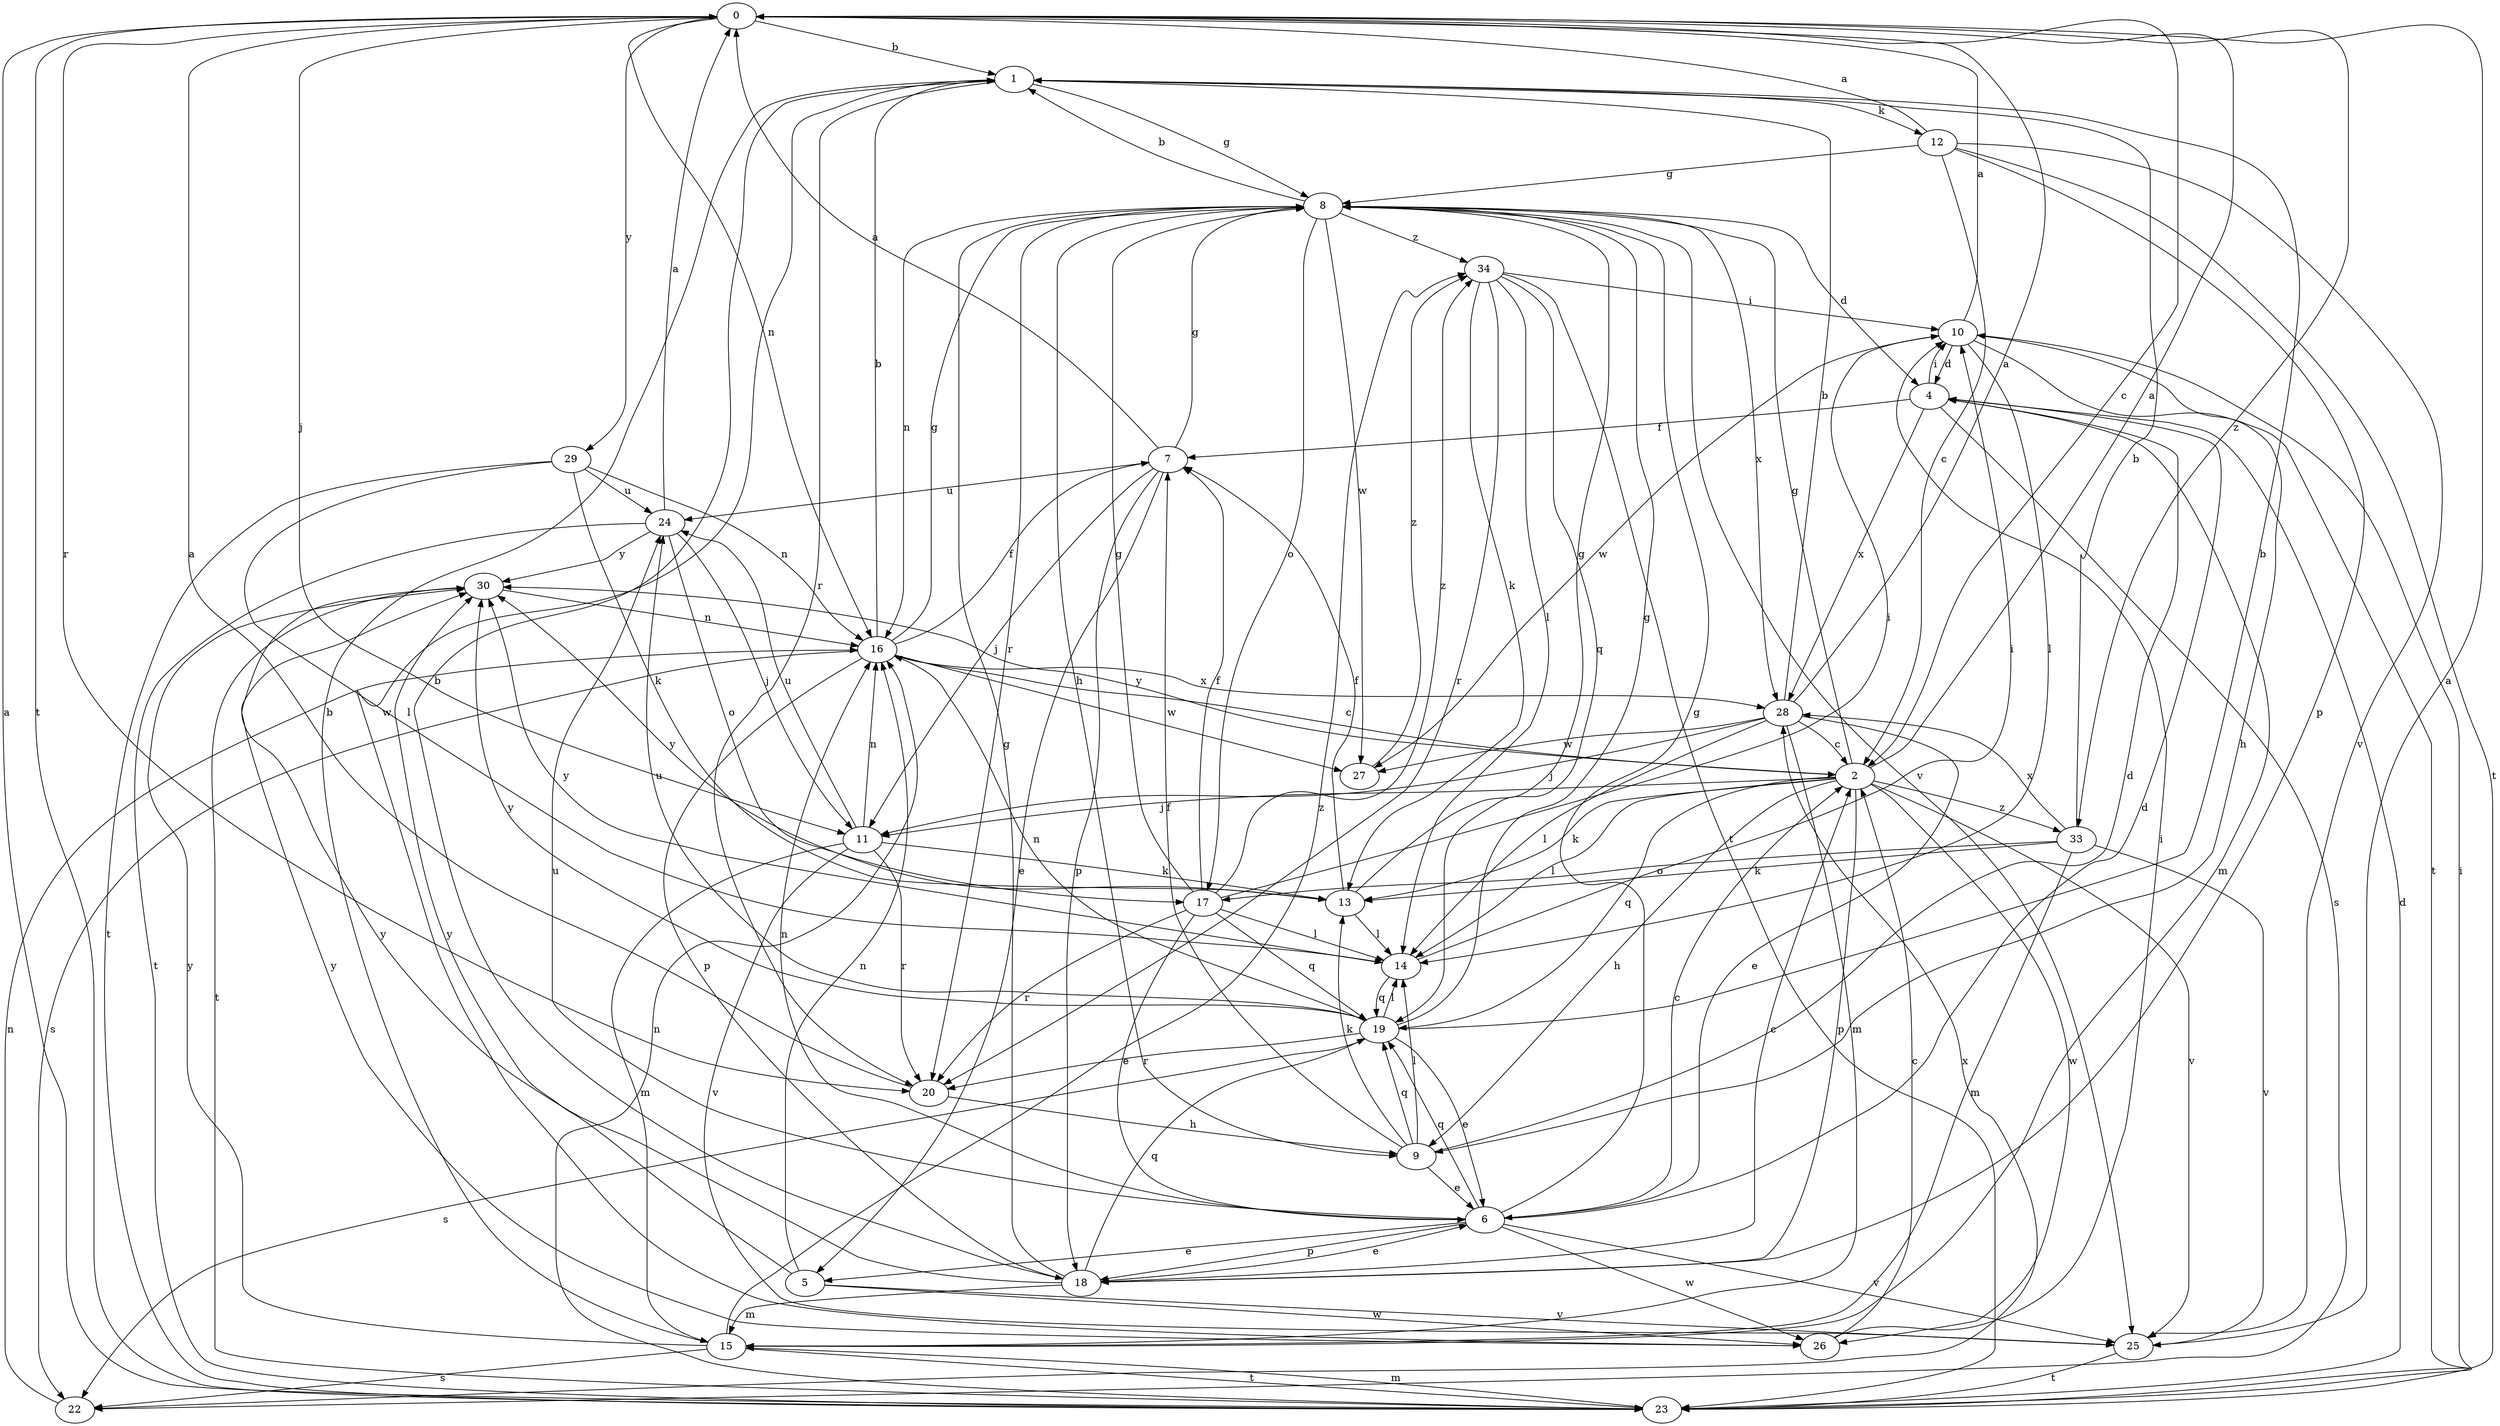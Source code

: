 strict digraph  {
0;
1;
2;
4;
5;
6;
7;
8;
9;
10;
11;
12;
13;
14;
15;
16;
17;
18;
19;
20;
22;
23;
24;
25;
26;
27;
28;
29;
30;
33;
34;
0 -> 1  [label=b];
0 -> 2  [label=c];
0 -> 11  [label=j];
0 -> 16  [label=n];
0 -> 20  [label=r];
0 -> 23  [label=t];
0 -> 29  [label=y];
0 -> 33  [label=z];
1 -> 8  [label=g];
1 -> 12  [label=k];
1 -> 20  [label=r];
1 -> 26  [label=w];
2 -> 0  [label=a];
2 -> 8  [label=g];
2 -> 9  [label=h];
2 -> 11  [label=j];
2 -> 13  [label=k];
2 -> 14  [label=l];
2 -> 18  [label=p];
2 -> 19  [label=q];
2 -> 25  [label=v];
2 -> 26  [label=w];
2 -> 30  [label=y];
2 -> 33  [label=z];
4 -> 7  [label=f];
4 -> 10  [label=i];
4 -> 15  [label=m];
4 -> 22  [label=s];
4 -> 28  [label=x];
5 -> 16  [label=n];
5 -> 25  [label=v];
5 -> 26  [label=w];
5 -> 30  [label=y];
6 -> 2  [label=c];
6 -> 4  [label=d];
6 -> 5  [label=e];
6 -> 8  [label=g];
6 -> 16  [label=n];
6 -> 18  [label=p];
6 -> 19  [label=q];
6 -> 24  [label=u];
6 -> 25  [label=v];
6 -> 26  [label=w];
7 -> 0  [label=a];
7 -> 5  [label=e];
7 -> 8  [label=g];
7 -> 11  [label=j];
7 -> 18  [label=p];
7 -> 24  [label=u];
8 -> 1  [label=b];
8 -> 4  [label=d];
8 -> 9  [label=h];
8 -> 16  [label=n];
8 -> 17  [label=o];
8 -> 20  [label=r];
8 -> 25  [label=v];
8 -> 27  [label=w];
8 -> 28  [label=x];
8 -> 34  [label=z];
9 -> 4  [label=d];
9 -> 6  [label=e];
9 -> 7  [label=f];
9 -> 13  [label=k];
9 -> 14  [label=l];
9 -> 19  [label=q];
10 -> 0  [label=a];
10 -> 4  [label=d];
10 -> 9  [label=h];
10 -> 14  [label=l];
10 -> 23  [label=t];
10 -> 27  [label=w];
11 -> 13  [label=k];
11 -> 15  [label=m];
11 -> 16  [label=n];
11 -> 20  [label=r];
11 -> 24  [label=u];
11 -> 25  [label=v];
12 -> 0  [label=a];
12 -> 2  [label=c];
12 -> 8  [label=g];
12 -> 18  [label=p];
12 -> 23  [label=t];
12 -> 25  [label=v];
13 -> 7  [label=f];
13 -> 8  [label=g];
13 -> 14  [label=l];
13 -> 30  [label=y];
14 -> 10  [label=i];
14 -> 19  [label=q];
14 -> 30  [label=y];
15 -> 1  [label=b];
15 -> 22  [label=s];
15 -> 23  [label=t];
15 -> 30  [label=y];
15 -> 34  [label=z];
16 -> 1  [label=b];
16 -> 2  [label=c];
16 -> 7  [label=f];
16 -> 8  [label=g];
16 -> 18  [label=p];
16 -> 22  [label=s];
16 -> 27  [label=w];
16 -> 28  [label=x];
17 -> 6  [label=e];
17 -> 7  [label=f];
17 -> 8  [label=g];
17 -> 10  [label=i];
17 -> 14  [label=l];
17 -> 19  [label=q];
17 -> 20  [label=r];
17 -> 34  [label=z];
18 -> 1  [label=b];
18 -> 2  [label=c];
18 -> 6  [label=e];
18 -> 8  [label=g];
18 -> 15  [label=m];
18 -> 19  [label=q];
18 -> 30  [label=y];
19 -> 1  [label=b];
19 -> 6  [label=e];
19 -> 8  [label=g];
19 -> 14  [label=l];
19 -> 16  [label=n];
19 -> 20  [label=r];
19 -> 22  [label=s];
19 -> 24  [label=u];
19 -> 30  [label=y];
20 -> 0  [label=a];
20 -> 9  [label=h];
22 -> 16  [label=n];
22 -> 28  [label=x];
23 -> 0  [label=a];
23 -> 4  [label=d];
23 -> 10  [label=i];
23 -> 15  [label=m];
23 -> 16  [label=n];
24 -> 0  [label=a];
24 -> 11  [label=j];
24 -> 17  [label=o];
24 -> 23  [label=t];
24 -> 30  [label=y];
25 -> 0  [label=a];
25 -> 23  [label=t];
26 -> 2  [label=c];
26 -> 10  [label=i];
26 -> 30  [label=y];
27 -> 34  [label=z];
28 -> 0  [label=a];
28 -> 1  [label=b];
28 -> 2  [label=c];
28 -> 6  [label=e];
28 -> 11  [label=j];
28 -> 14  [label=l];
28 -> 15  [label=m];
28 -> 27  [label=w];
29 -> 13  [label=k];
29 -> 14  [label=l];
29 -> 16  [label=n];
29 -> 23  [label=t];
29 -> 24  [label=u];
30 -> 16  [label=n];
30 -> 23  [label=t];
33 -> 1  [label=b];
33 -> 13  [label=k];
33 -> 15  [label=m];
33 -> 17  [label=o];
33 -> 25  [label=v];
33 -> 28  [label=x];
34 -> 10  [label=i];
34 -> 13  [label=k];
34 -> 14  [label=l];
34 -> 19  [label=q];
34 -> 20  [label=r];
34 -> 23  [label=t];
}
